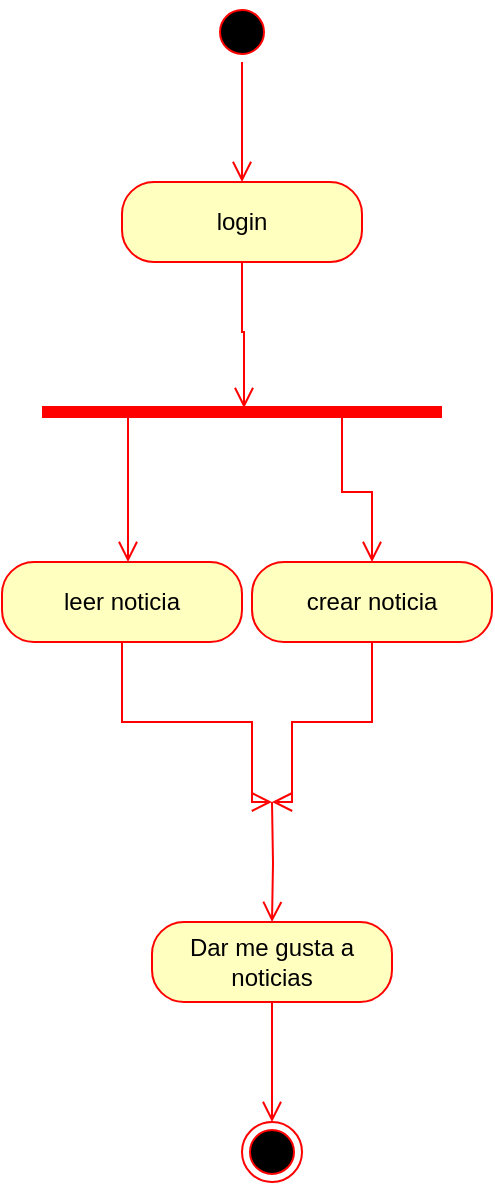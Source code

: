 <mxfile version="17.2.1" type="onedrive"><diagram id="kgpKYQtTHZ0yAKxKKP6v" name="Page-1"><mxGraphModel dx="1422" dy="762" grid="1" gridSize="10" guides="1" tooltips="1" connect="1" arrows="1" fold="1" page="1" pageScale="1" pageWidth="850" pageHeight="1100" math="0" shadow="0"><root><mxCell id="0"/><mxCell id="1" parent="0"/><mxCell id="hYuU_xBAPphDpLSIO-en-1" value="" style="ellipse;html=1;shape=startState;fillColor=#000000;strokeColor=#ff0000;" vertex="1" parent="1"><mxGeometry x="410" y="50" width="30" height="30" as="geometry"/></mxCell><mxCell id="hYuU_xBAPphDpLSIO-en-2" value="" style="edgeStyle=orthogonalEdgeStyle;html=1;verticalAlign=bottom;endArrow=open;endSize=8;strokeColor=#ff0000;rounded=0;" edge="1" source="hYuU_xBAPphDpLSIO-en-1" parent="1"><mxGeometry relative="1" as="geometry"><mxPoint x="425" y="140" as="targetPoint"/></mxGeometry></mxCell><mxCell id="hYuU_xBAPphDpLSIO-en-3" value="login" style="rounded=1;whiteSpace=wrap;html=1;arcSize=40;fontColor=#000000;fillColor=#ffffc0;strokeColor=#ff0000;" vertex="1" parent="1"><mxGeometry x="365" y="140" width="120" height="40" as="geometry"/></mxCell><mxCell id="hYuU_xBAPphDpLSIO-en-4" value="" style="edgeStyle=orthogonalEdgeStyle;html=1;verticalAlign=bottom;endArrow=open;endSize=8;strokeColor=#ff0000;rounded=0;entryX=0.505;entryY=0.3;entryDx=0;entryDy=0;entryPerimeter=0;" edge="1" source="hYuU_xBAPphDpLSIO-en-3" parent="1" target="hYuU_xBAPphDpLSIO-en-5"><mxGeometry relative="1" as="geometry"><mxPoint x="425" y="240" as="targetPoint"/></mxGeometry></mxCell><mxCell id="hYuU_xBAPphDpLSIO-en-5" value="" style="shape=line;html=1;strokeWidth=6;strokeColor=#ff0000;" vertex="1" parent="1"><mxGeometry x="325" y="250" width="200" height="10" as="geometry"/></mxCell><mxCell id="hYuU_xBAPphDpLSIO-en-6" value="" style="edgeStyle=orthogonalEdgeStyle;html=1;verticalAlign=bottom;endArrow=open;endSize=8;strokeColor=#ff0000;rounded=0;exitX=0.215;exitY=0.6;exitDx=0;exitDy=0;exitPerimeter=0;" edge="1" source="hYuU_xBAPphDpLSIO-en-5" parent="1"><mxGeometry relative="1" as="geometry"><mxPoint x="368" y="330" as="targetPoint"/></mxGeometry></mxCell><mxCell id="hYuU_xBAPphDpLSIO-en-7" value="leer noticia" style="rounded=1;whiteSpace=wrap;html=1;arcSize=40;fontColor=#000000;fillColor=#ffffc0;strokeColor=#ff0000;" vertex="1" parent="1"><mxGeometry x="305" y="330" width="120" height="40" as="geometry"/></mxCell><mxCell id="hYuU_xBAPphDpLSIO-en-8" value="" style="edgeStyle=orthogonalEdgeStyle;html=1;verticalAlign=bottom;endArrow=open;endSize=8;strokeColor=#ff0000;rounded=0;" edge="1" source="hYuU_xBAPphDpLSIO-en-7" parent="1"><mxGeometry relative="1" as="geometry"><mxPoint x="440" y="450" as="targetPoint"/><Array as="points"><mxPoint x="365" y="410"/><mxPoint x="430" y="410"/><mxPoint x="430" y="450"/></Array></mxGeometry></mxCell><mxCell id="hYuU_xBAPphDpLSIO-en-9" value="" style="edgeStyle=orthogonalEdgeStyle;html=1;verticalAlign=bottom;endArrow=open;endSize=8;strokeColor=#ff0000;rounded=0;exitX=0.75;exitY=0.5;exitDx=0;exitDy=0;exitPerimeter=0;entryX=0.5;entryY=0;entryDx=0;entryDy=0;" edge="1" parent="1" source="hYuU_xBAPphDpLSIO-en-5" target="hYuU_xBAPphDpLSIO-en-10"><mxGeometry relative="1" as="geometry"><mxPoint x="475" y="330" as="targetPoint"/><mxPoint x="378" y="266" as="sourcePoint"/></mxGeometry></mxCell><mxCell id="hYuU_xBAPphDpLSIO-en-10" value="crear noticia" style="rounded=1;whiteSpace=wrap;html=1;arcSize=40;fontColor=#000000;fillColor=#ffffc0;strokeColor=#ff0000;" vertex="1" parent="1"><mxGeometry x="430" y="330" width="120" height="40" as="geometry"/></mxCell><mxCell id="hYuU_xBAPphDpLSIO-en-11" value="" style="edgeStyle=orthogonalEdgeStyle;html=1;verticalAlign=bottom;endArrow=open;endSize=8;strokeColor=#ff0000;rounded=0;exitX=0.5;exitY=1;exitDx=0;exitDy=0;" edge="1" parent="1" source="hYuU_xBAPphDpLSIO-en-10"><mxGeometry relative="1" as="geometry"><mxPoint x="440" y="450" as="targetPoint"/><mxPoint x="375" y="380" as="sourcePoint"/><Array as="points"><mxPoint x="490" y="410"/><mxPoint x="450" y="410"/><mxPoint x="450" y="450"/></Array></mxGeometry></mxCell><mxCell id="hYuU_xBAPphDpLSIO-en-13" value="" style="edgeStyle=orthogonalEdgeStyle;html=1;verticalAlign=bottom;endArrow=open;endSize=8;strokeColor=#ff0000;rounded=0;entryX=0.5;entryY=0;entryDx=0;entryDy=0;" edge="1" parent="1" target="hYuU_xBAPphDpLSIO-en-14"><mxGeometry relative="1" as="geometry"><mxPoint x="440" y="510" as="targetPoint"/><mxPoint x="440" y="450" as="sourcePoint"/></mxGeometry></mxCell><mxCell id="hYuU_xBAPphDpLSIO-en-14" value="Dar me gusta a noticias" style="rounded=1;whiteSpace=wrap;html=1;arcSize=40;fontColor=#000000;fillColor=#ffffc0;strokeColor=#ff0000;" vertex="1" parent="1"><mxGeometry x="380" y="510" width="120" height="40" as="geometry"/></mxCell><mxCell id="hYuU_xBAPphDpLSIO-en-15" value="" style="edgeStyle=orthogonalEdgeStyle;html=1;verticalAlign=bottom;endArrow=open;endSize=8;strokeColor=#ff0000;rounded=0;entryX=0.5;entryY=0;entryDx=0;entryDy=0;" edge="1" source="hYuU_xBAPphDpLSIO-en-14" parent="1" target="hYuU_xBAPphDpLSIO-en-16"><mxGeometry relative="1" as="geometry"><mxPoint x="440" y="610" as="targetPoint"/></mxGeometry></mxCell><mxCell id="hYuU_xBAPphDpLSIO-en-16" value="" style="ellipse;html=1;shape=endState;fillColor=#000000;strokeColor=#ff0000;" vertex="1" parent="1"><mxGeometry x="425" y="610" width="30" height="30" as="geometry"/></mxCell></root></mxGraphModel></diagram></mxfile>